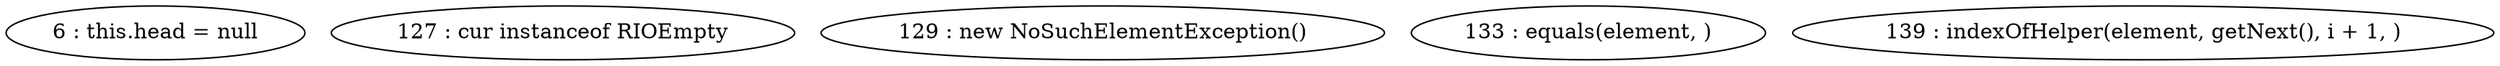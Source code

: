 digraph G {
"6 : this.head = null"
"127 : cur instanceof RIOEmpty"
"129 : new NoSuchElementException()"
"133 : equals(element, )"
"139 : indexOfHelper(element, getNext(), i + 1, )"
}